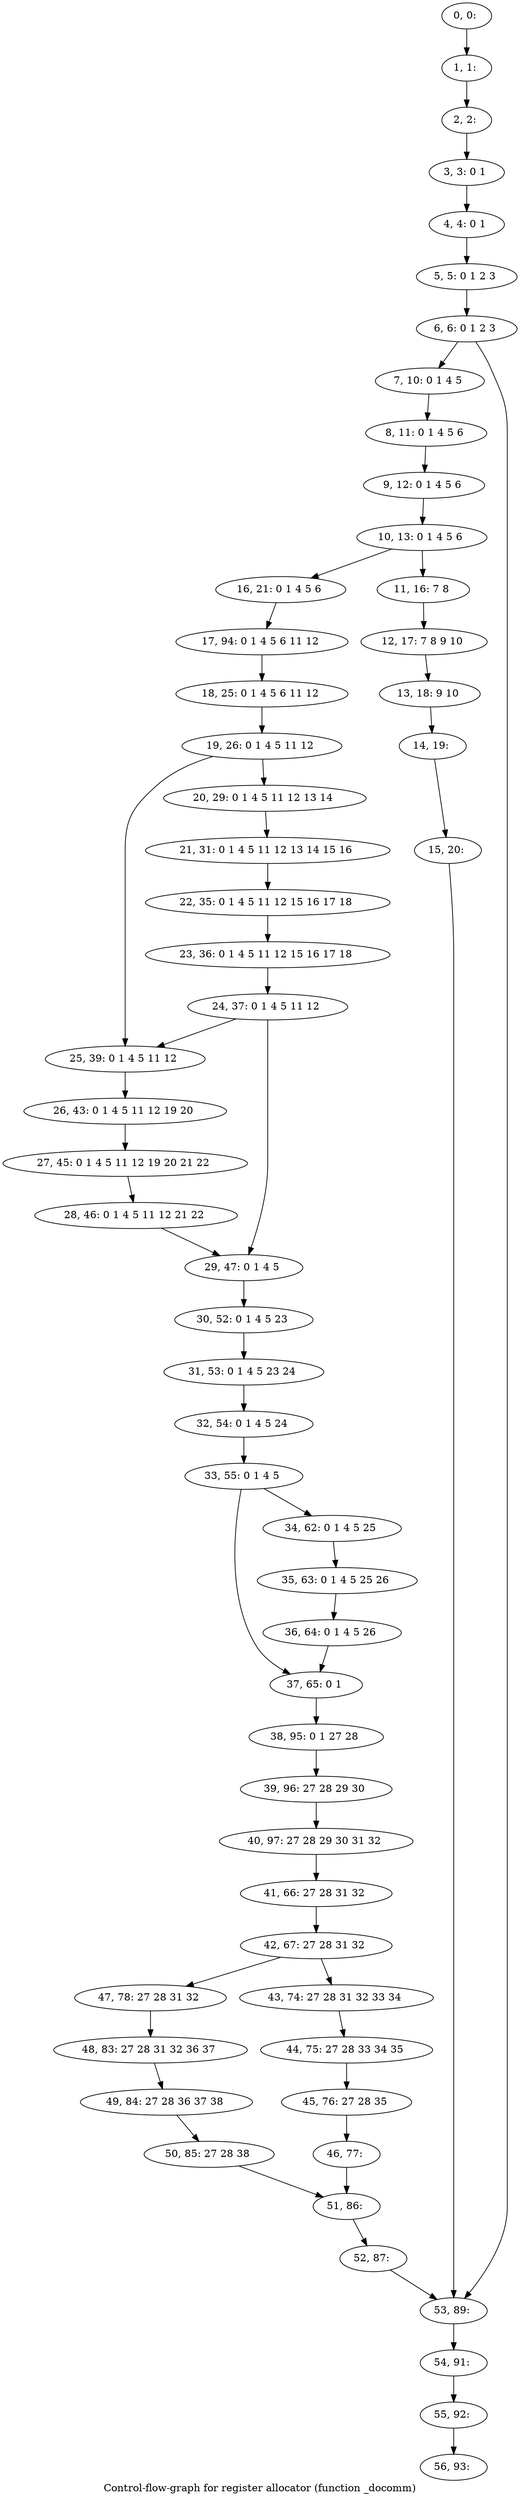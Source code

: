 digraph G {
graph [label="Control-flow-graph for register allocator (function _docomm)"]
0[label="0, 0: "];
1[label="1, 1: "];
2[label="2, 2: "];
3[label="3, 3: 0 1 "];
4[label="4, 4: 0 1 "];
5[label="5, 5: 0 1 2 3 "];
6[label="6, 6: 0 1 2 3 "];
7[label="7, 10: 0 1 4 5 "];
8[label="8, 11: 0 1 4 5 6 "];
9[label="9, 12: 0 1 4 5 6 "];
10[label="10, 13: 0 1 4 5 6 "];
11[label="11, 16: 7 8 "];
12[label="12, 17: 7 8 9 10 "];
13[label="13, 18: 9 10 "];
14[label="14, 19: "];
15[label="15, 20: "];
16[label="16, 21: 0 1 4 5 6 "];
17[label="17, 94: 0 1 4 5 6 11 12 "];
18[label="18, 25: 0 1 4 5 6 11 12 "];
19[label="19, 26: 0 1 4 5 11 12 "];
20[label="20, 29: 0 1 4 5 11 12 13 14 "];
21[label="21, 31: 0 1 4 5 11 12 13 14 15 16 "];
22[label="22, 35: 0 1 4 5 11 12 15 16 17 18 "];
23[label="23, 36: 0 1 4 5 11 12 15 16 17 18 "];
24[label="24, 37: 0 1 4 5 11 12 "];
25[label="25, 39: 0 1 4 5 11 12 "];
26[label="26, 43: 0 1 4 5 11 12 19 20 "];
27[label="27, 45: 0 1 4 5 11 12 19 20 21 22 "];
28[label="28, 46: 0 1 4 5 11 12 21 22 "];
29[label="29, 47: 0 1 4 5 "];
30[label="30, 52: 0 1 4 5 23 "];
31[label="31, 53: 0 1 4 5 23 24 "];
32[label="32, 54: 0 1 4 5 24 "];
33[label="33, 55: 0 1 4 5 "];
34[label="34, 62: 0 1 4 5 25 "];
35[label="35, 63: 0 1 4 5 25 26 "];
36[label="36, 64: 0 1 4 5 26 "];
37[label="37, 65: 0 1 "];
38[label="38, 95: 0 1 27 28 "];
39[label="39, 96: 27 28 29 30 "];
40[label="40, 97: 27 28 29 30 31 32 "];
41[label="41, 66: 27 28 31 32 "];
42[label="42, 67: 27 28 31 32 "];
43[label="43, 74: 27 28 31 32 33 34 "];
44[label="44, 75: 27 28 33 34 35 "];
45[label="45, 76: 27 28 35 "];
46[label="46, 77: "];
47[label="47, 78: 27 28 31 32 "];
48[label="48, 83: 27 28 31 32 36 37 "];
49[label="49, 84: 27 28 36 37 38 "];
50[label="50, 85: 27 28 38 "];
51[label="51, 86: "];
52[label="52, 87: "];
53[label="53, 89: "];
54[label="54, 91: "];
55[label="55, 92: "];
56[label="56, 93: "];
0->1 ;
1->2 ;
2->3 ;
3->4 ;
4->5 ;
5->6 ;
6->7 ;
6->53 ;
7->8 ;
8->9 ;
9->10 ;
10->11 ;
10->16 ;
11->12 ;
12->13 ;
13->14 ;
14->15 ;
15->53 ;
16->17 ;
17->18 ;
18->19 ;
19->20 ;
19->25 ;
20->21 ;
21->22 ;
22->23 ;
23->24 ;
24->25 ;
24->29 ;
25->26 ;
26->27 ;
27->28 ;
28->29 ;
29->30 ;
30->31 ;
31->32 ;
32->33 ;
33->34 ;
33->37 ;
34->35 ;
35->36 ;
36->37 ;
37->38 ;
38->39 ;
39->40 ;
40->41 ;
41->42 ;
42->43 ;
42->47 ;
43->44 ;
44->45 ;
45->46 ;
46->51 ;
47->48 ;
48->49 ;
49->50 ;
50->51 ;
51->52 ;
52->53 ;
53->54 ;
54->55 ;
55->56 ;
}
